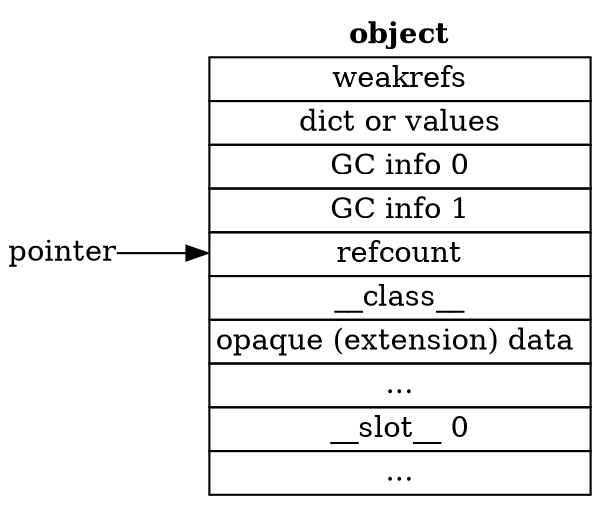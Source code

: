 digraph ideal {

    rankdir = "LR"


    object [
        shape = none
        label = <<table border="0" cellspacing="0">
                    <tr><td><b>object</b></td></tr>
                    <tr><td port="w" border="1">weakrefs</td></tr>
                    <tr><td port="dv" border="1">dict or values</td></tr>
                    <tr><td border="1" >GC info 0</td></tr>
                    <tr><td border="1" >GC info 1</td></tr>
                    <tr><td port="r" border="1" >refcount</td></tr>
                    <tr><td port="h" border="1" >__class__</td></tr>
                    <tr><td border="1">opaque (extension) data </td></tr>
                    <tr><td border="1">...</td></tr>
                    <tr><td border="1">__slot__ 0</td></tr>
                    <tr><td border="1">...</td></tr>
                </table>>
    ]

    oop [ label = "pointer"; shape="plain"]
    oop -> object:r
}
